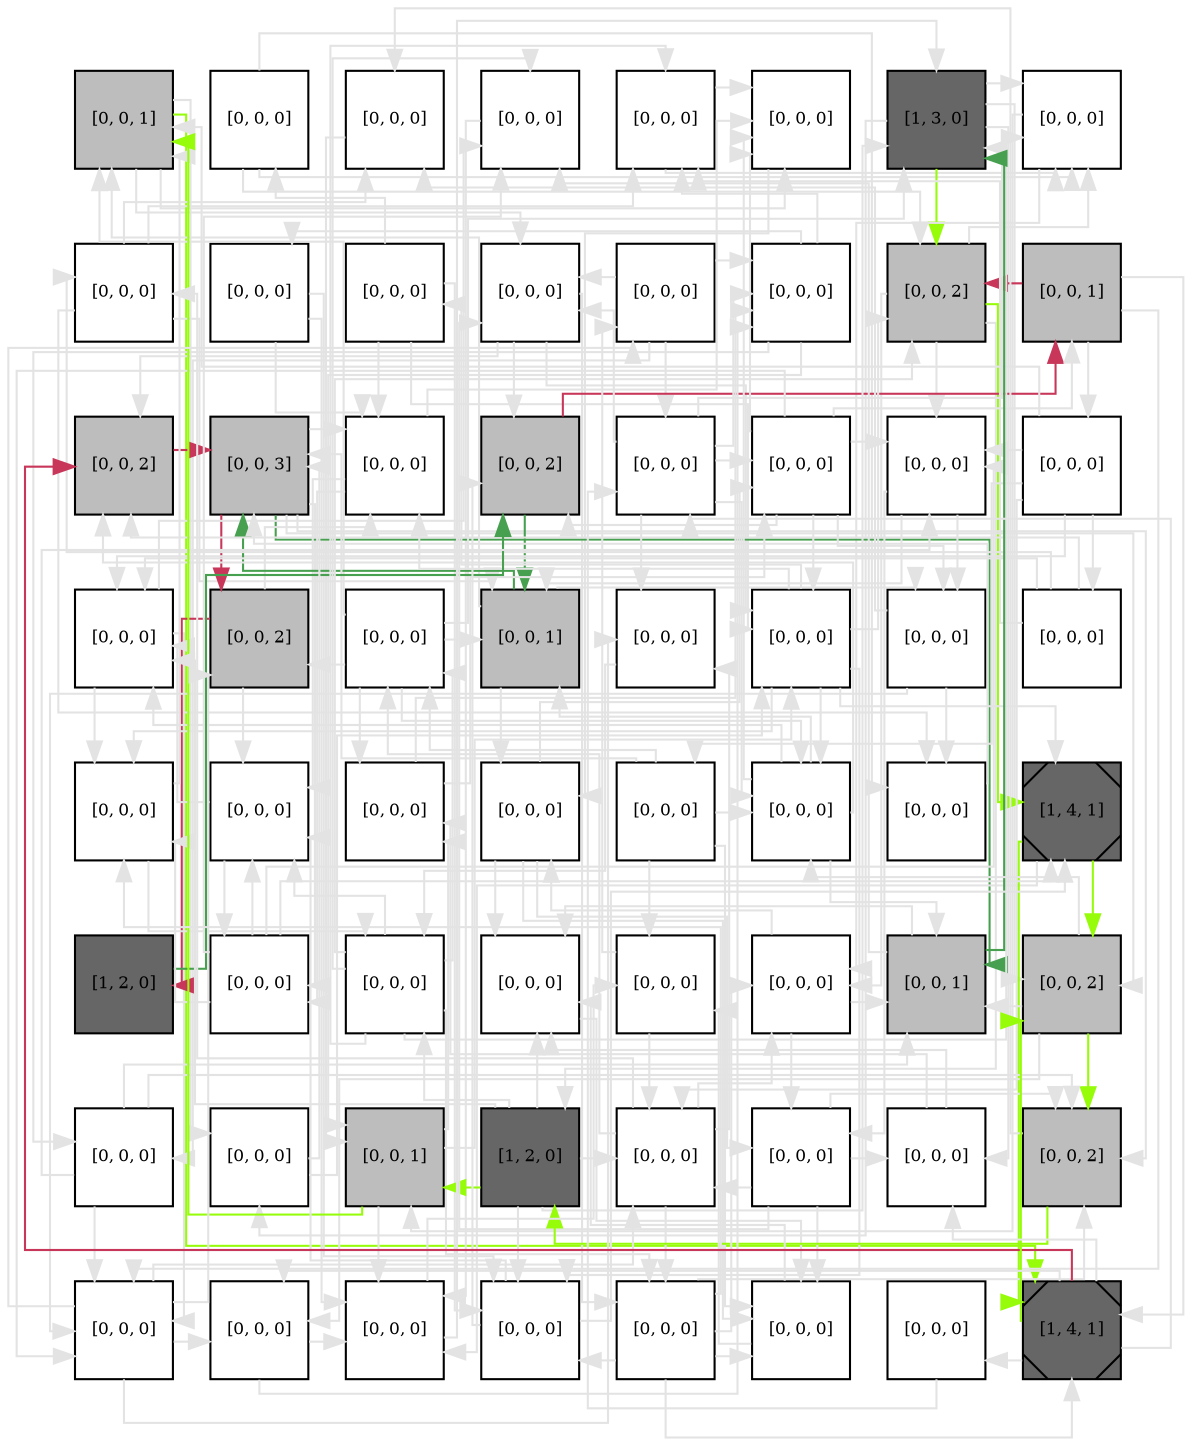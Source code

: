 digraph layout  {
rankdir=TB;
splines=ortho;
node [fixedsize=false, style=filled, width="0.6"];
edge [constraint=false];
0 [fillcolor="#bdbdbd", fontsize=8, label="[0, 0, 1]", shape=square, tooltip="name: None,\nin_degree: 5,\nout_degree: 4"];
1 [fillcolor="#FFFFFF", fontsize=8, label="[0, 0, 0]", shape=square, tooltip="name: None,\nin_degree: 1,\nout_degree: 3"];
2 [fillcolor="#FFFFFF", fontsize=8, label="[0, 0, 0]", shape=square, tooltip="name: None,\nin_degree: 3,\nout_degree: 1"];
3 [fillcolor="#FFFFFF", fontsize=8, label="[0, 0, 0]", shape=square, tooltip="name: None,\nin_degree: 4,\nout_degree: 1"];
4 [fillcolor="#FFFFFF", fontsize=8, label="[0, 0, 0]", shape=square, tooltip="name: None,\nin_degree: 4,\nout_degree: 2"];
5 [fillcolor="#FFFFFF", fontsize=8, label="[0, 0, 0]", shape=square, tooltip="name: None,\nin_degree: 5,\nout_degree: 1"];
6 [fillcolor="#666666", fontsize=8, label="[1, 3, 0]", shape=square, tooltip="name:  CcrM ,\nin_degree: 5,\nout_degree: 5"];
7 [fillcolor="#FFFFFF", fontsize=8, label="[0, 0, 0]", shape=square, tooltip="name: None,\nin_degree: 5,\nout_degree: 2"];
8 [fillcolor="#FFFFFF", fontsize=8, label="[0, 0, 0]", shape=square, tooltip="name: None,\nin_degree: 2,\nout_degree: 4"];
9 [fillcolor="#FFFFFF", fontsize=8, label="[0, 0, 0]", shape=square, tooltip="name: None,\nin_degree: 1,\nout_degree: 3"];
10 [fillcolor="#FFFFFF", fontsize=8, label="[0, 0, 0]", shape=square, tooltip="name: None,\nin_degree: 1,\nout_degree: 4"];
11 [fillcolor="#FFFFFF", fontsize=8, label="[0, 0, 0]", shape=square, tooltip="name: None,\nin_degree: 4,\nout_degree: 4"];
12 [fillcolor="#FFFFFF", fontsize=8, label="[0, 0, 0]", shape=square, tooltip="name: None,\nin_degree: 2,\nout_degree: 4"];
13 [fillcolor="#FFFFFF", fontsize=8, label="[0, 0, 0]", shape=square, tooltip="name: None,\nin_degree: 4,\nout_degree: 4"];
14 [fillcolor="#bdbdbd", fontsize=8, label="[0, 0, 2]", shape=square, tooltip="name: None,\nin_degree: 5,\nout_degree: 5"];
15 [fillcolor="#bdbdbd", fontsize=8, label="[0, 0, 1]", shape=square, tooltip="name: None,\nin_degree: 2,\nout_degree: 4"];
16 [fillcolor="#bdbdbd", fontsize=8, label="[0, 0, 2]", shape=square, tooltip="name: None,\nin_degree: 4,\nout_degree: 1"];
17 [fillcolor="#bdbdbd", fontsize=8, label="[0, 0, 3]", shape=square, tooltip="name: None,\nin_degree: 5,\nout_degree: 6"];
18 [fillcolor="#FFFFFF", fontsize=8, label="[0, 0, 0]", shape=square, tooltip="name: None,\nin_degree: 5,\nout_degree: 3"];
19 [fillcolor="#bdbdbd", fontsize=8, label="[0, 0, 2]", shape=square, tooltip="name: None,\nin_degree: 4,\nout_degree: 2"];
20 [fillcolor="#FFFFFF", fontsize=8, label="[0, 0, 0]", shape=square, tooltip="name: None,\nin_degree: 3,\nout_degree: 6"];
21 [fillcolor="#FFFFFF", fontsize=8, label="[0, 0, 0]", shape=square, tooltip="name: None,\nin_degree: 3,\nout_degree: 7"];
22 [fillcolor="#FFFFFF", fontsize=8, label="[0, 0, 0]", shape=square, tooltip="name: None,\nin_degree: 5,\nout_degree: 3"];
23 [fillcolor="#FFFFFF", fontsize=8, label="[0, 0, 0]", shape=square, tooltip="name: None,\nin_degree: 1,\nout_degree: 6"];
24 [fillcolor="#FFFFFF", fontsize=8, label="[0, 0, 0]", shape=square, tooltip="name: None,\nin_degree: 5,\nout_degree: 3"];
25 [fillcolor="#bdbdbd", fontsize=8, label="[0, 0, 2]", shape=square, tooltip="name: None,\nin_degree: 3,\nout_degree: 3"];
26 [fillcolor="#FFFFFF", fontsize=8, label="[0, 0, 0]", shape=square, tooltip="name: None,\nin_degree: 3,\nout_degree: 6"];
27 [fillcolor="#bdbdbd", fontsize=8, label="[0, 0, 1]", shape=square, tooltip="name: None,\nin_degree: 5,\nout_degree: 4"];
28 [fillcolor="#FFFFFF", fontsize=8, label="[0, 0, 0]", shape=square, tooltip="name: None,\nin_degree: 3,\nout_degree: 1"];
29 [fillcolor="#FFFFFF", fontsize=8, label="[0, 0, 0]", shape=square, tooltip="name: None,\nin_degree: 5,\nout_degree: 7"];
30 [fillcolor="#FFFFFF", fontsize=8, label="[0, 0, 0]", shape=square, tooltip="name: None,\nin_degree: 3,\nout_degree: 3"];
31 [fillcolor="#FFFFFF", fontsize=8, label="[0, 0, 0]", shape=square, tooltip="name: None,\nin_degree: 1,\nout_degree: 4"];
32 [fillcolor="#FFFFFF", fontsize=8, label="[0, 0, 0]", shape=square, tooltip="name: None,\nin_degree: 4,\nout_degree: 2"];
33 [fillcolor="#FFFFFF", fontsize=8, label="[0, 0, 0]", shape=square, tooltip="name: None,\nin_degree: 5,\nout_degree: 2"];
34 [fillcolor="#FFFFFF", fontsize=8, label="[0, 0, 0]", shape=square, tooltip="name: None,\nin_degree: 3,\nout_degree: 2"];
35 [fillcolor="#FFFFFF", fontsize=8, label="[0, 0, 0]", shape=square, tooltip="name: None,\nin_degree: 3,\nout_degree: 4"];
36 [fillcolor="#FFFFFF", fontsize=8, label="[0, 0, 0]", shape=square, tooltip="name: None,\nin_degree: 1,\nout_degree: 5"];
37 [fillcolor="#FFFFFF", fontsize=8, label="[0, 0, 0]", shape=square, tooltip="name: None,\nin_degree: 5,\nout_degree: 5"];
38 [fillcolor="#FFFFFF", fontsize=8, label="[0, 0, 0]", shape=square, tooltip="name: None,\nin_degree: 3,\nout_degree: 1"];
39 [fillcolor="#666666", fontsize=8, label="[1, 4, 1]", shape=Msquare, tooltip="name:  CtrA ,\nin_degree: 4,\nout_degree: 3"];
40 [fillcolor="#666666", fontsize=8, label="[1, 2, 0]", shape=square, tooltip="name:  SciP ,\nin_degree: 1,\nout_degree: 1"];
41 [fillcolor="#FFFFFF", fontsize=8, label="[0, 0, 0]", shape=square, tooltip="name: None,\nin_degree: 3,\nout_degree: 5"];
42 [fillcolor="#FFFFFF", fontsize=8, label="[0, 0, 0]", shape=square, tooltip="name: None,\nin_degree: 3,\nout_degree: 7"];
43 [fillcolor="#FFFFFF", fontsize=8, label="[0, 0, 0]", shape=square, tooltip="name: None,\nin_degree: 5,\nout_degree: 1"];
44 [fillcolor="#FFFFFF", fontsize=8, label="[0, 0, 0]", shape=square, tooltip="name: None,\nin_degree: 3,\nout_degree: 2"];
45 [fillcolor="#FFFFFF", fontsize=8, label="[0, 0, 0]", shape=square, tooltip="name: None,\nin_degree: 4,\nout_degree: 3"];
46 [fillcolor="#bdbdbd", fontsize=8, label="[0, 0, 1]", shape=square, tooltip="name: None,\nin_degree: 5,\nout_degree: 3"];
47 [fillcolor="#bdbdbd", fontsize=8, label="[0, 0, 2]", shape=square, tooltip="name: None,\nin_degree: 4,\nout_degree: 4"];
48 [fillcolor="#FFFFFF", fontsize=8, label="[0, 0, 0]", shape=square, tooltip="name: None,\nin_degree: 2,\nout_degree: 4"];
49 [fillcolor="#FFFFFF", fontsize=8, label="[0, 0, 0]", shape=square, tooltip="name: None,\nin_degree: 2,\nout_degree: 2"];
50 [fillcolor="#bdbdbd", fontsize=8, label="[0, 0, 1]", shape=square, tooltip="name: None,\nin_degree: 4,\nout_degree: 4"];
51 [fillcolor="#666666", fontsize=8, label="[1, 2, 0]", shape=square, tooltip="name:  GcrA ,\nin_degree: 2,\nout_degree: 7"];
52 [fillcolor="#FFFFFF", fontsize=8, label="[0, 0, 0]", shape=square, tooltip="name: None,\nin_degree: 5,\nout_degree: 5"];
53 [fillcolor="#FFFFFF", fontsize=8, label="[0, 0, 0]", shape=square, tooltip="name: None,\nin_degree: 3,\nout_degree: 5"];
54 [fillcolor="#FFFFFF", fontsize=8, label="[0, 0, 0]", shape=square, tooltip="name: None,\nin_degree: 3,\nout_degree: 2"];
55 [fillcolor="#bdbdbd", fontsize=8, label="[0, 0, 2]", shape=square, tooltip="name: None,\nin_degree: 5,\nout_degree: 2"];
56 [fillcolor="#FFFFFF", fontsize=8, label="[0, 0, 0]", shape=square, tooltip="name: None,\nin_degree: 5,\nout_degree: 5"];
57 [fillcolor="#FFFFFF", fontsize=8, label="[0, 0, 0]", shape=square, tooltip="name: None,\nin_degree: 3,\nout_degree: 2"];
58 [fillcolor="#FFFFFF", fontsize=8, label="[0, 0, 0]", shape=square, tooltip="name: None,\nin_degree: 5,\nout_degree: 2"];
59 [fillcolor="#FFFFFF", fontsize=8, label="[0, 0, 0]", shape=square, tooltip="name: None,\nin_degree: 5,\nout_degree: 3"];
60 [fillcolor="#FFFFFF", fontsize=8, label="[0, 0, 0]", shape=square, tooltip="name: None,\nin_degree: 3,\nout_degree: 6"];
61 [fillcolor="#FFFFFF", fontsize=8, label="[0, 0, 0]", shape=square, tooltip="name: None,\nin_degree: 5,\nout_degree: 2"];
62 [fillcolor="#FFFFFF", fontsize=8, label="[0, 0, 0]", shape=square, tooltip="name: None,\nin_degree: 1,\nout_degree: 1"];
63 [fillcolor="#666666", fontsize=8, label="[1, 4, 1]", shape=Msquare, tooltip="name:  DnaA ,\nin_degree: 4,\nout_degree: 6"];
0 -> 5  [color=grey89, style="penwidth(0.1)", tooltip=" ", weight=1];
0 -> 11  [color=grey89, style="penwidth(0.1)", tooltip=" ", weight=1];
0 -> 63  [color="#96FC0A", style="penwidth(0.1)", tooltip="51( GcrA ) to 63( DnaA )", weight=1];
0 -> 49  [color=grey89, style="penwidth(0.1)", tooltip=" ", weight=1];
1 -> 14  [color=grey89, style="penwidth(0.1)", tooltip=" ", weight=1];
1 -> 7  [color=grey89, style="penwidth(0.1)", tooltip=" ", weight=1];
1 -> 38  [color=grey89, style="penwidth(0.1)", tooltip=" ", weight=1];
2 -> 50  [color=grey89, style="penwidth(0.1)", tooltip=" ", weight=1];
3 -> 58  [color=grey89, style="penwidth(0.1)", tooltip=" ", weight=1];
4 -> 5  [color=grey89, style="penwidth(0.1)", tooltip=" ", weight=1];
4 -> 7  [color=grey89, style="penwidth(0.1)", tooltip=" ", weight=1];
5 -> 35  [color=grey89, style="penwidth(0.1)", tooltip=" ", weight=1];
6 -> 7  [color=grey89, style="penwidth(0.1)", tooltip=" ", weight=1];
6 -> 14  [color="#96FC0A", style="penwidth(0.1)", tooltip="6( CcrM ) to 63( DnaA )", weight=1];
6 -> 49  [color=grey89, style="penwidth(0.1)", tooltip=" ", weight=1];
6 -> 47  [color=grey89, style="penwidth(0.1)", tooltip=" ", weight=1];
6 -> 54  [color=grey89, style="penwidth(0.1)", tooltip=" ", weight=1];
7 -> 45  [color=grey89, style="penwidth(0.1)", tooltip=" ", weight=1];
7 -> 50  [color=grey89, style="penwidth(0.1)", tooltip=" ", weight=1];
8 -> 27  [color=grey89, style="penwidth(0.1)", tooltip=" ", weight=1];
8 -> 4  [color=grey89, style="penwidth(0.1)", tooltip=" ", weight=1];
8 -> 38  [color=grey89, style="penwidth(0.1)", tooltip=" ", weight=1];
8 -> 2  [color=grey89, style="penwidth(0.1)", tooltip=" ", weight=1];
9 -> 58  [color=grey89, style="penwidth(0.1)", tooltip=" ", weight=1];
9 -> 18  [color=grey89, style="penwidth(0.1)", tooltip=" ", weight=1];
9 -> 59  [color=grey89, style="penwidth(0.1)", tooltip=" ", weight=1];
10 -> 18  [color=grey89, style="penwidth(0.1)", tooltip=" ", weight=1];
10 -> 59  [color=grey89, style="penwidth(0.1)", tooltip=" ", weight=1];
10 -> 1  [color=grey89, style="penwidth(0.1)", tooltip=" ", weight=1];
10 -> 29  [color=grey89, style="penwidth(0.1)", tooltip=" ", weight=1];
11 -> 19  [color=grey89, style="penwidth(0.1)", tooltip=" ", weight=1];
11 -> 16  [color=grey89, style="penwidth(0.1)", tooltip=" ", weight=1];
11 -> 29  [color=grey89, style="penwidth(0.1)", tooltip=" ", weight=1];
11 -> 60  [color=grey89, style="penwidth(0.1)", tooltip=" ", weight=1];
12 -> 11  [color=grey89, style="penwidth(0.1)", tooltip=" ", weight=1];
12 -> 13  [color=grey89, style="penwidth(0.1)", tooltip=" ", weight=1];
12 -> 20  [color=grey89, style="penwidth(0.1)", tooltip=" ", weight=1];
12 -> 48  [color=grey89, style="penwidth(0.1)", tooltip=" ", weight=1];
13 -> 9  [color=grey89, style="penwidth(0.1)", tooltip=" ", weight=1];
13 -> 48  [color=grey89, style="penwidth(0.1)", tooltip=" ", weight=1];
13 -> 4  [color=grey89, style="penwidth(0.1)", tooltip=" ", weight=1];
13 -> 50  [color=grey89, style="penwidth(0.1)", tooltip=" ", weight=1];
14 -> 22  [color=grey89, style="penwidth(0.1)", tooltip=" ", weight=1];
14 -> 51  [color=grey89, style="penwidth(0.1)", tooltip=" ", weight=1];
14 -> 45  [color=grey89, style="penwidth(0.1)", tooltip=" ", weight=1];
14 -> 7  [color=grey89, style="penwidth(0.1)", tooltip=" ", weight=1];
14 -> 39  [color="#96FC0A", style="penwidth(0.1)", tooltip="6( CcrM ) to 63( DnaA )", weight=1];
15 -> 14  [color="#C8375A", style="penwidth(0.1)", tooltip="40( SciP ) to 39( CtrA )", weight=1];
15 -> 23  [color=grey89, style="penwidth(0.1)", tooltip=" ", weight=1];
15 -> 63  [color=grey89, style="penwidth(0.1)", tooltip=" ", weight=1];
15 -> 56  [color=grey89, style="penwidth(0.1)", tooltip=" ", weight=1];
16 -> 17  [color="#C8375A", style="penwidth(0.1)", tooltip="63( DnaA ) to 40( SciP )", weight=1];
17 -> 18  [color=grey89, style="penwidth(0.1)", tooltip=" ", weight=1];
17 -> 25  [color="#C8375A", style="penwidth(0.1)", tooltip="63( DnaA ) to 40( SciP )", weight=1];
17 -> 41  [color=grey89, style="penwidth(0.1)", tooltip=" ", weight=1];
17 -> 47  [color=grey89, style="penwidth(0.1)", tooltip=" ", weight=1];
17 -> 55  [color=grey89, style="penwidth(0.1)", tooltip=" ", weight=1];
17 -> 46  [color="#47A04F", style="penwidth(0.1)", tooltip="40( SciP ) to 6( CcrM )", weight=1];
18 -> 41  [color=grey89, style="penwidth(0.1)", tooltip=" ", weight=1];
18 -> 33  [color=grey89, style="penwidth(0.1)", tooltip=" ", weight=1];
18 -> 5  [color=grey89, style="penwidth(0.1)", tooltip=" ", weight=1];
19 -> 27  [color="#47A04F", style="penwidth(0.1)", tooltip="40( SciP ) to 6( CcrM )", weight=1];
19 -> 15  [color="#C8375A", style="penwidth(0.1)", tooltip="40( SciP ) to 39( CtrA )", weight=1];
20 -> 21  [color=grey89, style="penwidth(0.1)", tooltip=" ", weight=1];
20 -> 28  [color=grey89, style="penwidth(0.1)", tooltip=" ", weight=1];
20 -> 11  [color=grey89, style="penwidth(0.1)", tooltip=" ", weight=1];
20 -> 37  [color=grey89, style="penwidth(0.1)", tooltip=" ", weight=1];
20 -> 13  [color=grey89, style="penwidth(0.1)", tooltip=" ", weight=1];
20 -> 7  [color=grey89, style="penwidth(0.1)", tooltip=" ", weight=1];
21 -> 22  [color=grey89, style="penwidth(0.1)", tooltip=" ", weight=1];
21 -> 29  [color=grey89, style="penwidth(0.1)", tooltip=" ", weight=1];
21 -> 5  [color=grey89, style="penwidth(0.1)", tooltip=" ", weight=1];
21 -> 30  [color=grey89, style="penwidth(0.1)", tooltip=" ", weight=1];
21 -> 56  [color=grey89, style="penwidth(0.1)", tooltip=" ", weight=1];
21 -> 19  [color=grey89, style="penwidth(0.1)", tooltip=" ", weight=1];
21 -> 15  [color=grey89, style="penwidth(0.1)", tooltip=" ", weight=1];
22 -> 30  [color=grey89, style="penwidth(0.1)", tooltip=" ", weight=1];
22 -> 53  [color=grey89, style="penwidth(0.1)", tooltip=" ", weight=1];
22 -> 27  [color=grey89, style="penwidth(0.1)", tooltip=" ", weight=1];
23 -> 22  [color=grey89, style="penwidth(0.1)", tooltip=" ", weight=1];
23 -> 31  [color=grey89, style="penwidth(0.1)", tooltip=" ", weight=1];
23 -> 0  [color=grey89, style="penwidth(0.1)", tooltip=" ", weight=1];
23 -> 36  [color=grey89, style="penwidth(0.1)", tooltip=" ", weight=1];
23 -> 24  [color=grey89, style="penwidth(0.1)", tooltip=" ", weight=1];
23 -> 52  [color=grey89, style="penwidth(0.1)", tooltip=" ", weight=1];
24 -> 32  [color=grey89, style="penwidth(0.1)", tooltip=" ", weight=1];
24 -> 56  [color=grey89, style="penwidth(0.1)", tooltip=" ", weight=1];
24 -> 3  [color=grey89, style="penwidth(0.1)", tooltip=" ", weight=1];
25 -> 33  [color=grey89, style="penwidth(0.1)", tooltip=" ", weight=1];
25 -> 40  [color="#C8375A", style="penwidth(0.1)", tooltip="63( DnaA ) to 40( SciP )", weight=1];
25 -> 18  [color=grey89, style="penwidth(0.1)", tooltip=" ", weight=1];
26 -> 25  [color=grey89, style="penwidth(0.1)", tooltip=" ", weight=1];
26 -> 27  [color=grey89, style="penwidth(0.1)", tooltip=" ", weight=1];
26 -> 34  [color=grey89, style="penwidth(0.1)", tooltip=" ", weight=1];
26 -> 6  [color=grey89, style="penwidth(0.1)", tooltip=" ", weight=1];
26 -> 0  [color=grey89, style="penwidth(0.1)", tooltip=" ", weight=1];
26 -> 37  [color=grey89, style="penwidth(0.1)", tooltip=" ", weight=1];
27 -> 35  [color=grey89, style="penwidth(0.1)", tooltip=" ", weight=1];
27 -> 0  [color=grey89, style="penwidth(0.1)", tooltip=" ", weight=1];
27 -> 30  [color=grey89, style="penwidth(0.1)", tooltip=" ", weight=1];
27 -> 17  [color="#47A04F", style="penwidth(0.1)", tooltip="40( SciP ) to 6( CcrM )", weight=1];
28 -> 42  [color=grey89, style="penwidth(0.1)", tooltip=" ", weight=1];
29 -> 37  [color=grey89, style="penwidth(0.1)", tooltip=" ", weight=1];
29 -> 59  [color=grey89, style="penwidth(0.1)", tooltip=" ", weight=1];
29 -> 32  [color=grey89, style="penwidth(0.1)", tooltip=" ", weight=1];
29 -> 39  [color=grey89, style="penwidth(0.1)", tooltip=" ", weight=1];
29 -> 18  [color=grey89, style="penwidth(0.1)", tooltip=" ", weight=1];
29 -> 10  [color=grey89, style="penwidth(0.1)", tooltip=" ", weight=1];
29 -> 14  [color=grey89, style="penwidth(0.1)", tooltip=" ", weight=1];
30 -> 38  [color=grey89, style="penwidth(0.1)", tooltip=" ", weight=1];
30 -> 56  [color=grey89, style="penwidth(0.1)", tooltip=" ", weight=1];
30 -> 2  [color=grey89, style="penwidth(0.1)", tooltip=" ", weight=1];
31 -> 16  [color=grey89, style="penwidth(0.1)", tooltip=" ", weight=1];
31 -> 8  [color=grey89, style="penwidth(0.1)", tooltip=" ", weight=1];
31 -> 4  [color=grey89, style="penwidth(0.1)", tooltip=" ", weight=1];
31 -> 24  [color=grey89, style="penwidth(0.1)", tooltip=" ", weight=1];
32 -> 0  [color=grey89, style="penwidth(0.1)", tooltip=" ", weight=1];
32 -> 42  [color=grey89, style="penwidth(0.1)", tooltip=" ", weight=1];
33 -> 41  [color=grey89, style="penwidth(0.1)", tooltip=" ", weight=1];
33 -> 24  [color=grey89, style="penwidth(0.1)", tooltip=" ", weight=1];
34 -> 13  [color=grey89, style="penwidth(0.1)", tooltip=" ", weight=1];
34 -> 21  [color=grey89, style="penwidth(0.1)", tooltip=" ", weight=1];
35 -> 43  [color=grey89, style="penwidth(0.1)", tooltip=" ", weight=1];
35 -> 21  [color=grey89, style="penwidth(0.1)", tooltip=" ", weight=1];
35 -> 61  [color=grey89, style="penwidth(0.1)", tooltip=" ", weight=1];
35 -> 53  [color=grey89, style="penwidth(0.1)", tooltip=" ", weight=1];
36 -> 37  [color=grey89, style="penwidth(0.1)", tooltip=" ", weight=1];
36 -> 44  [color=grey89, style="penwidth(0.1)", tooltip=" ", weight=1];
36 -> 26  [color=grey89, style="penwidth(0.1)", tooltip=" ", weight=1];
36 -> 61  [color=grey89, style="penwidth(0.1)", tooltip=" ", weight=1];
36 -> 17  [color=grey89, style="penwidth(0.1)", tooltip=" ", weight=1];
37 -> 46  [color=grey89, style="penwidth(0.1)", tooltip=" ", weight=1];
37 -> 27  [color=grey89, style="penwidth(0.1)", tooltip=" ", weight=1];
37 -> 16  [color=grey89, style="penwidth(0.1)", tooltip=" ", weight=1];
37 -> 5  [color=grey89, style="penwidth(0.1)", tooltip=" ", weight=1];
37 -> 24  [color=grey89, style="penwidth(0.1)", tooltip=" ", weight=1];
38 -> 17  [color=grey89, style="penwidth(0.1)", tooltip=" ", weight=1];
39 -> 47  [color="#96FC0A", style="penwidth(0.1)", tooltip="39( CtrA ) to 51( GcrA )", weight=1];
39 -> 58  [color=grey89, style="penwidth(0.1)", tooltip=" ", weight=1];
39 -> 63  [color="#96FC0A", style="penwidth(0.1)", tooltip="6( CcrM ) to 63( DnaA )", weight=1];
40 -> 19  [color="#47A04F", style="penwidth(0.1)", tooltip="40( SciP ) to 6( CcrM )", weight=1];
41 -> 39  [color=grey89, style="penwidth(0.1)", tooltip=" ", weight=1];
41 -> 33  [color=grey89, style="penwidth(0.1)", tooltip=" ", weight=1];
41 -> 3  [color=grey89, style="penwidth(0.1)", tooltip=" ", weight=1];
41 -> 32  [color=grey89, style="penwidth(0.1)", tooltip=" ", weight=1];
41 -> 22  [color=grey89, style="penwidth(0.1)", tooltip=" ", weight=1];
42 -> 26  [color=grey89, style="penwidth(0.1)", tooltip=" ", weight=1];
42 -> 33  [color=grey89, style="penwidth(0.1)", tooltip=" ", weight=1];
42 -> 14  [color=grey89, style="penwidth(0.1)", tooltip=" ", weight=1];
42 -> 6  [color=grey89, style="penwidth(0.1)", tooltip=" ", weight=1];
42 -> 60  [color=grey89, style="penwidth(0.1)", tooltip=" ", weight=1];
42 -> 3  [color=grey89, style="penwidth(0.1)", tooltip=" ", weight=1];
42 -> 4  [color=grey89, style="penwidth(0.1)", tooltip=" ", weight=1];
43 -> 61  [color=grey89, style="penwidth(0.1)", tooltip=" ", weight=1];
44 -> 52  [color=grey89, style="penwidth(0.1)", tooltip=" ", weight=1];
44 -> 12  [color=grey89, style="penwidth(0.1)", tooltip=" ", weight=1];
45 -> 46  [color=grey89, style="penwidth(0.1)", tooltip=" ", weight=1];
45 -> 53  [color=grey89, style="penwidth(0.1)", tooltip=" ", weight=1];
45 -> 35  [color=grey89, style="penwidth(0.1)", tooltip=" ", weight=1];
46 -> 6  [color="#47A04F", style="penwidth(0.1)", tooltip="40( SciP ) to 6( CcrM )", weight=1];
46 -> 3  [color=grey89, style="penwidth(0.1)", tooltip=" ", weight=1];
46 -> 43  [color=grey89, style="penwidth(0.1)", tooltip=" ", weight=1];
47 -> 46  [color=grey89, style="penwidth(0.1)", tooltip=" ", weight=1];
47 -> 55  [color="#96FC0A", style="penwidth(0.1)", tooltip="63( DnaA ) to 51( GcrA )", weight=1];
47 -> 37  [color=grey89, style="penwidth(0.1)", tooltip=" ", weight=1];
47 -> 57  [color=grey89, style="penwidth(0.1)", tooltip=" ", weight=1];
48 -> 56  [color=grey89, style="penwidth(0.1)", tooltip=" ", weight=1];
48 -> 46  [color=grey89, style="penwidth(0.1)", tooltip=" ", weight=1];
48 -> 55  [color=grey89, style="penwidth(0.1)", tooltip=" ", weight=1];
48 -> 22  [color=grey89, style="penwidth(0.1)", tooltip=" ", weight=1];
49 -> 17  [color=grey89, style="penwidth(0.1)", tooltip=" ", weight=1];
49 -> 29  [color=grey89, style="penwidth(0.1)", tooltip=" ", weight=1];
50 -> 58  [color=grey89, style="penwidth(0.1)", tooltip=" ", weight=1];
50 -> 0  [color="#96FC0A", style="penwidth(0.1)", tooltip="51( GcrA ) to 63( DnaA )", weight=1];
50 -> 29  [color=grey89, style="penwidth(0.1)", tooltip=" ", weight=1];
50 -> 34  [color=grey89, style="penwidth(0.1)", tooltip=" ", weight=1];
51 -> 43  [color=grey89, style="penwidth(0.1)", tooltip=" ", weight=1];
51 -> 50  [color="#96FC0A", style="penwidth(0.1)", tooltip="51( GcrA ) to 63( DnaA )", weight=1];
51 -> 52  [color=grey89, style="penwidth(0.1)", tooltip=" ", weight=1];
51 -> 59  [color=grey89, style="penwidth(0.1)", tooltip=" ", weight=1];
51 -> 6  [color=grey89, style="penwidth(0.1)", tooltip=" ", weight=1];
51 -> 42  [color=grey89, style="penwidth(0.1)", tooltip=" ", weight=1];
51 -> 24  [color=grey89, style="penwidth(0.1)", tooltip=" ", weight=1];
52 -> 60  [color=grey89, style="penwidth(0.1)", tooltip=" ", weight=1];
52 -> 8  [color=grey89, style="penwidth(0.1)", tooltip=" ", weight=1];
52 -> 45  [color=grey89, style="penwidth(0.1)", tooltip=" ", weight=1];
52 -> 26  [color=grey89, style="penwidth(0.1)", tooltip=" ", weight=1];
52 -> 28  [color=grey89, style="penwidth(0.1)", tooltip=" ", weight=1];
53 -> 52  [color=grey89, style="penwidth(0.1)", tooltip=" ", weight=1];
53 -> 54  [color=grey89, style="penwidth(0.1)", tooltip=" ", weight=1];
53 -> 61  [color=grey89, style="penwidth(0.1)", tooltip=" ", weight=1];
53 -> 11  [color=grey89, style="penwidth(0.1)", tooltip=" ", weight=1];
53 -> 55  [color=grey89, style="penwidth(0.1)", tooltip=" ", weight=1];
54 -> 43  [color=grey89, style="penwidth(0.1)", tooltip=" ", weight=1];
54 -> 34  [color=grey89, style="penwidth(0.1)", tooltip=" ", weight=1];
55 -> 2  [color=grey89, style="penwidth(0.1)", tooltip=" ", weight=1];
55 -> 51  [color="#96FC0A", style="penwidth(0.1)", tooltip="63( DnaA ) to 51( GcrA )", weight=1];
56 -> 57  [color=grey89, style="penwidth(0.1)", tooltip=" ", weight=1];
56 -> 52  [color=grey89, style="penwidth(0.1)", tooltip=" ", weight=1];
56 -> 25  [color=grey89, style="penwidth(0.1)", tooltip=" ", weight=1];
56 -> 12  [color=grey89, style="penwidth(0.1)", tooltip=" ", weight=1];
56 -> 28  [color=grey89, style="penwidth(0.1)", tooltip=" ", weight=1];
57 -> 58  [color=grey89, style="penwidth(0.1)", tooltip=" ", weight=1];
57 -> 13  [color=grey89, style="penwidth(0.1)", tooltip=" ", weight=1];
58 -> 44  [color=grey89, style="penwidth(0.1)", tooltip=" ", weight=1];
58 -> 6  [color=grey89, style="penwidth(0.1)", tooltip=" ", weight=1];
59 -> 19  [color=grey89, style="penwidth(0.1)", tooltip=" ", weight=1];
59 -> 39  [color=grey89, style="penwidth(0.1)", tooltip=" ", weight=1];
59 -> 33  [color=grey89, style="penwidth(0.1)", tooltip=" ", weight=1];
60 -> 59  [color=grey89, style="penwidth(0.1)", tooltip=" ", weight=1];
60 -> 61  [color=grey89, style="penwidth(0.1)", tooltip=" ", weight=1];
60 -> 45  [color=grey89, style="penwidth(0.1)", tooltip=" ", weight=1];
60 -> 63  [color=grey89, style="penwidth(0.1)", tooltip=" ", weight=1];
60 -> 32  [color=grey89, style="penwidth(0.1)", tooltip=" ", weight=1];
60 -> 55  [color=grey89, style="penwidth(0.1)", tooltip=" ", weight=1];
61 -> 44  [color=grey89, style="penwidth(0.1)", tooltip=" ", weight=1];
61 -> 43  [color=grey89, style="penwidth(0.1)", tooltip=" ", weight=1];
62 -> 20  [color=grey89, style="penwidth(0.1)", tooltip=" ", weight=1];
63 -> 62  [color=grey89, style="penwidth(0.1)", tooltip=" ", weight=1];
63 -> 16  [color="#C8375A", style="penwidth(0.1)", tooltip="63( DnaA ) to 40( SciP )", weight=1];
63 -> 47  [color="#96FC0A", style="penwidth(0.1)", tooltip="63( DnaA ) to 51( GcrA )", weight=1];
63 -> 54  [color=grey89, style="penwidth(0.1)", tooltip=" ", weight=1];
63 -> 57  [color=grey89, style="penwidth(0.1)", tooltip=" ", weight=1];
63 -> 20  [color=grey89, style="penwidth(0.1)", tooltip=" ", weight=1];
edge [constraint=true, style=invis];

0 -> 8 -> 16 -> 24 -> 32 -> 40 -> 48 -> 56;
1 -> 9 -> 17 -> 25 -> 33 -> 41 -> 49 -> 57;
2 -> 10 -> 18 -> 26 -> 34 -> 42 -> 50 -> 58;
3 -> 11 -> 19 -> 27 -> 35 -> 43 -> 51 -> 59;
4 -> 12 -> 20 -> 28 -> 36 -> 44 -> 52 -> 60;
5 -> 13 -> 21 -> 29 -> 37 -> 45 -> 53 -> 61;
6 -> 14 -> 22 -> 30 -> 38 -> 46 -> 54 -> 62;
7 -> 15 -> 23 -> 31 -> 39 -> 47 -> 55 -> 63;
rank = same {0 -> 1 -> 2 -> 3 -> 4 -> 5 -> 6 -> 7};
rank = same {8 -> 9 -> 10 -> 11 -> 12 -> 13 -> 14 -> 15};
rank = same {16 -> 17 -> 18 -> 19 -> 20 -> 21 -> 22 -> 23};
rank = same {24 -> 25 -> 26 -> 27 -> 28 -> 29 -> 30 -> 31};
rank = same {32 -> 33 -> 34 -> 35 -> 36 -> 37 -> 38 -> 39};
rank = same {40 -> 41 -> 42 -> 43 -> 44 -> 45 -> 46 -> 47};
rank = same {48 -> 49 -> 50 -> 51 -> 52 -> 53 -> 54 -> 55};
rank = same {56 -> 57 -> 58 -> 59 -> 60 -> 61 -> 62 -> 63};
}